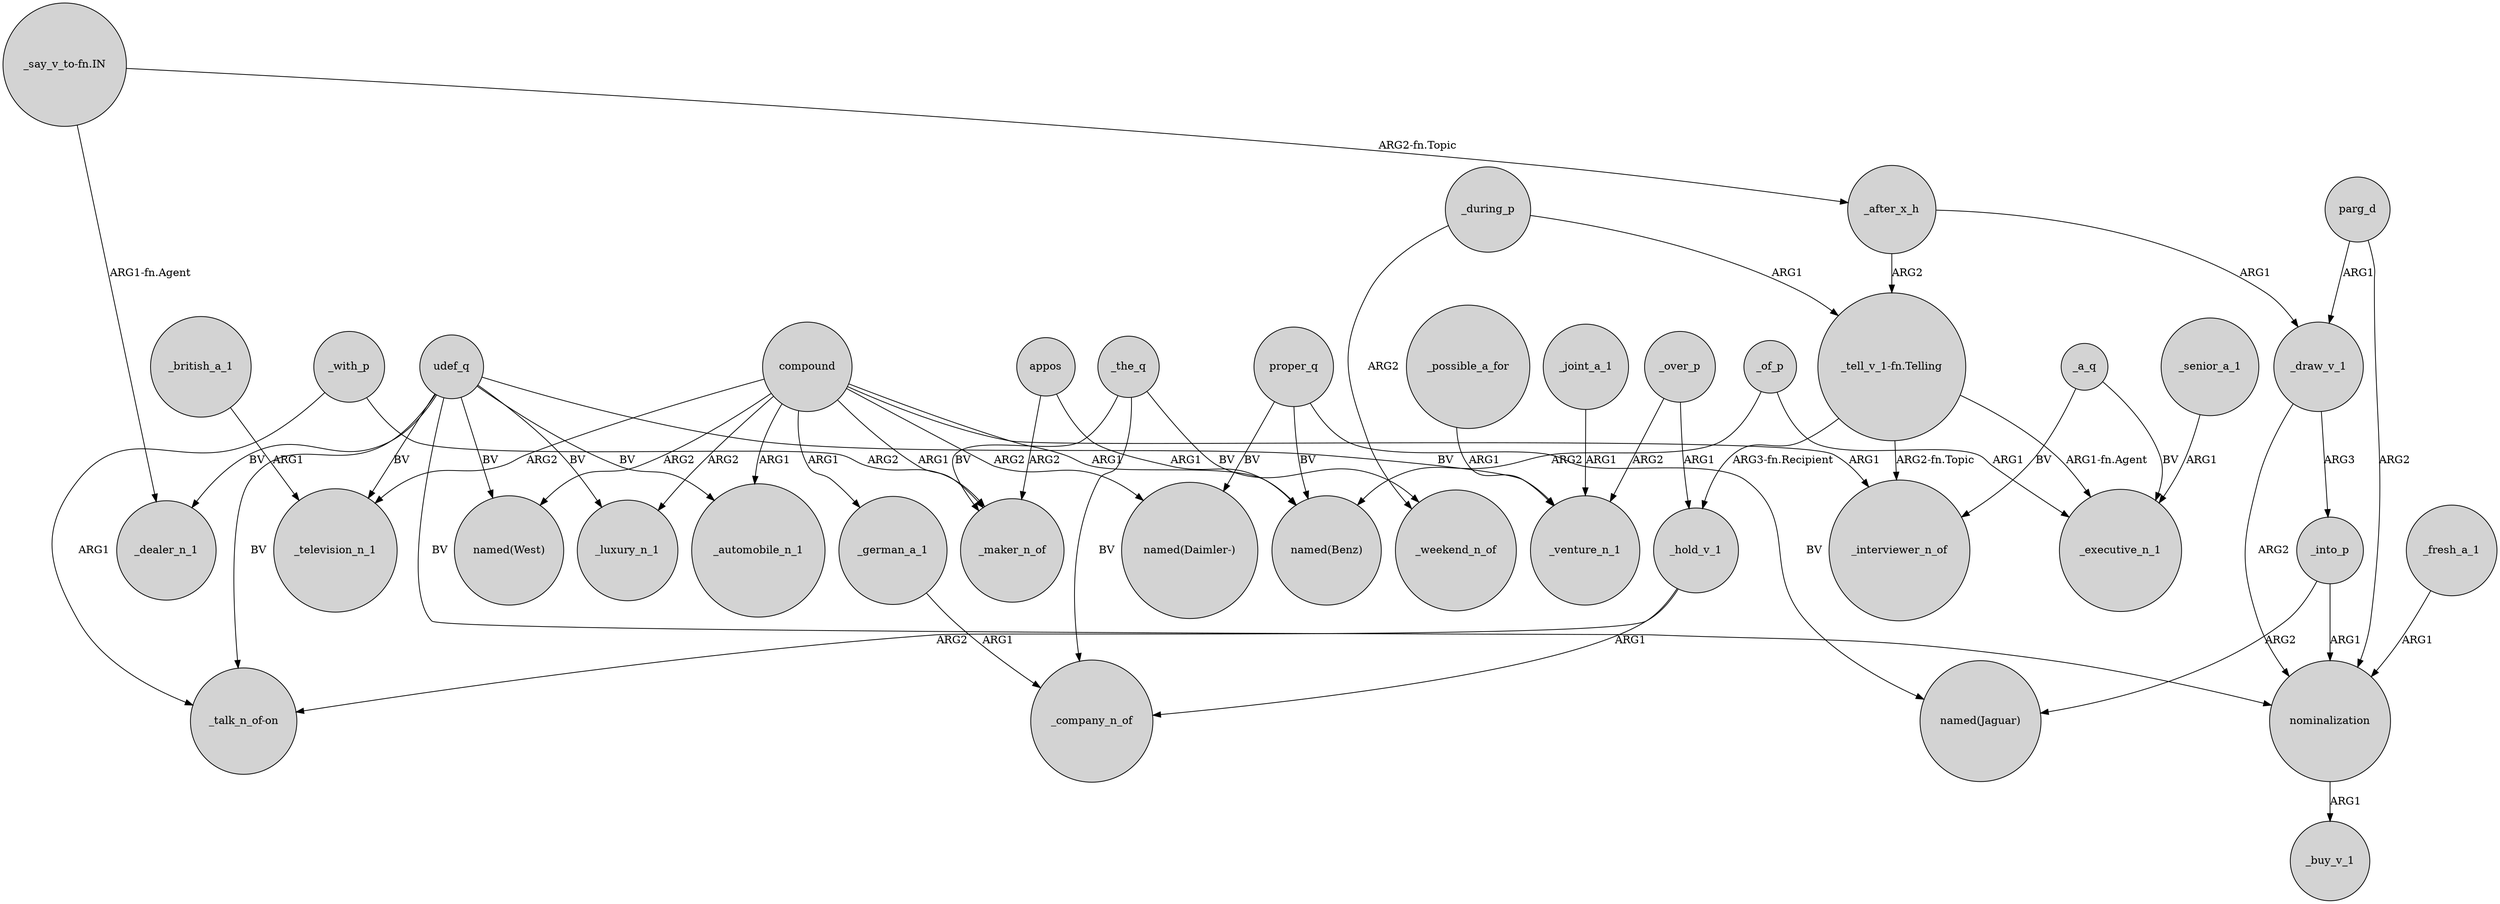 digraph {
	node [shape=circle style=filled]
	_after_x_h -> _draw_v_1 [label=ARG1]
	udef_q -> _luxury_n_1 [label=BV]
	_joint_a_1 -> _venture_n_1 [label=ARG1]
	_possible_a_for -> _venture_n_1 [label=ARG1]
	_of_p -> _executive_n_1 [label=ARG1]
	compound -> "named(West)" [label=ARG2]
	_draw_v_1 -> nominalization [label=ARG2]
	_fresh_a_1 -> nominalization [label=ARG1]
	_of_p -> "named(Benz)" [label=ARG2]
	udef_q -> _television_n_1 [label=BV]
	proper_q -> "named(Benz)" [label=BV]
	"_say_v_to-fn.IN" -> _dealer_n_1 [label="ARG1-fn.Agent"]
	_over_p -> _hold_v_1 [label=ARG1]
	compound -> _interviewer_n_of [label=ARG1]
	udef_q -> _automobile_n_1 [label=BV]
	proper_q -> "named(Jaguar)" [label=BV]
	compound -> "named(Benz)" [label=ARG1]
	compound -> _maker_n_of [label=ARG1]
	_during_p -> "_tell_v_1-fn.Telling" [label=ARG1]
	nominalization -> _buy_v_1 [label=ARG1]
	_the_q -> _maker_n_of [label=BV]
	udef_q -> _venture_n_1 [label=BV]
	_with_p -> "_talk_n_of-on" [label=ARG1]
	"_tell_v_1-fn.Telling" -> _executive_n_1 [label="ARG1-fn.Agent"]
	_the_q -> _company_n_of [label=BV]
	appos -> _maker_n_of [label=ARG2]
	appos -> "named(Benz)" [label=ARG1]
	_into_p -> nominalization [label=ARG1]
	"_tell_v_1-fn.Telling" -> _hold_v_1 [label="ARG3-fn.Recipient"]
	proper_q -> "named(Daimler-)" [label=BV]
	parg_d -> _draw_v_1 [label=ARG1]
	compound -> _automobile_n_1 [label=ARG1]
	udef_q -> "_talk_n_of-on" [label=BV]
	parg_d -> nominalization [label=ARG2]
	udef_q -> "named(West)" [label=BV]
	_senior_a_1 -> _executive_n_1 [label=ARG1]
	_with_p -> _maker_n_of [label=ARG2]
	"_say_v_to-fn.IN" -> _after_x_h [label="ARG2-fn.Topic"]
	_draw_v_1 -> _into_p [label=ARG3]
	_the_q -> _weekend_n_of [label=BV]
	_after_x_h -> "_tell_v_1-fn.Telling" [label=ARG2]
	udef_q -> nominalization [label=BV]
	"_tell_v_1-fn.Telling" -> _interviewer_n_of [label="ARG2-fn.Topic"]
	_hold_v_1 -> "_talk_n_of-on" [label=ARG2]
	_over_p -> _venture_n_1 [label=ARG2]
	_during_p -> _weekend_n_of [label=ARG2]
	_hold_v_1 -> _company_n_of [label=ARG1]
	_british_a_1 -> _television_n_1 [label=ARG1]
	udef_q -> _dealer_n_1 [label=BV]
	compound -> _luxury_n_1 [label=ARG2]
	_german_a_1 -> _company_n_of [label=ARG1]
	_a_q -> _executive_n_1 [label=BV]
	_into_p -> "named(Jaguar)" [label=ARG2]
	_a_q -> _interviewer_n_of [label=BV]
	compound -> "named(Daimler-)" [label=ARG2]
	compound -> _television_n_1 [label=ARG2]
	compound -> _german_a_1 [label=ARG1]
}

